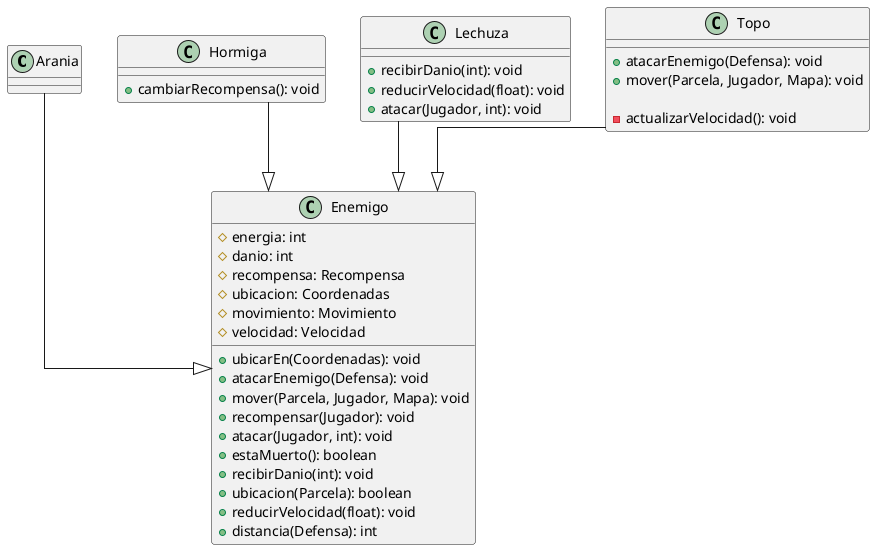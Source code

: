 @startuml
top to bottom direction
skinparam linetype ortho

class Arania {
}
class Enemigo {
  # energia: int
  # danio: int
  # recompensa: Recompensa
  # ubicacion: Coordenadas
  # movimiento: Movimiento
  # velocidad: Velocidad

  + ubicarEn(Coordenadas): void
  + atacarEnemigo(Defensa): void
  + mover(Parcela, Jugador, Mapa): void
  + recompensar(Jugador): void
  + atacar(Jugador, int): void
  + estaMuerto(): boolean
  + recibirDanio(int): void
  + ubicacion(Parcela): boolean
  + reducirVelocidad(float): void
  + distancia(Defensa): int
}
class Hormiga {
  + cambiarRecompensa(): void
}
class Lechuza {
  + recibirDanio(int): void
  + reducirVelocidad(float): void
  + atacar(Jugador, int): void
}
class Topo {
  + atacarEnemigo(Defensa): void
  + mover(Parcela, Jugador, Mapa): void

  - actualizarVelocidad(): void
}

Arania   --|>  Enemigo
Hormiga  --|>  Enemigo
Lechuza  --|>  Enemigo
Topo     --|>  Enemigo
@enduml
